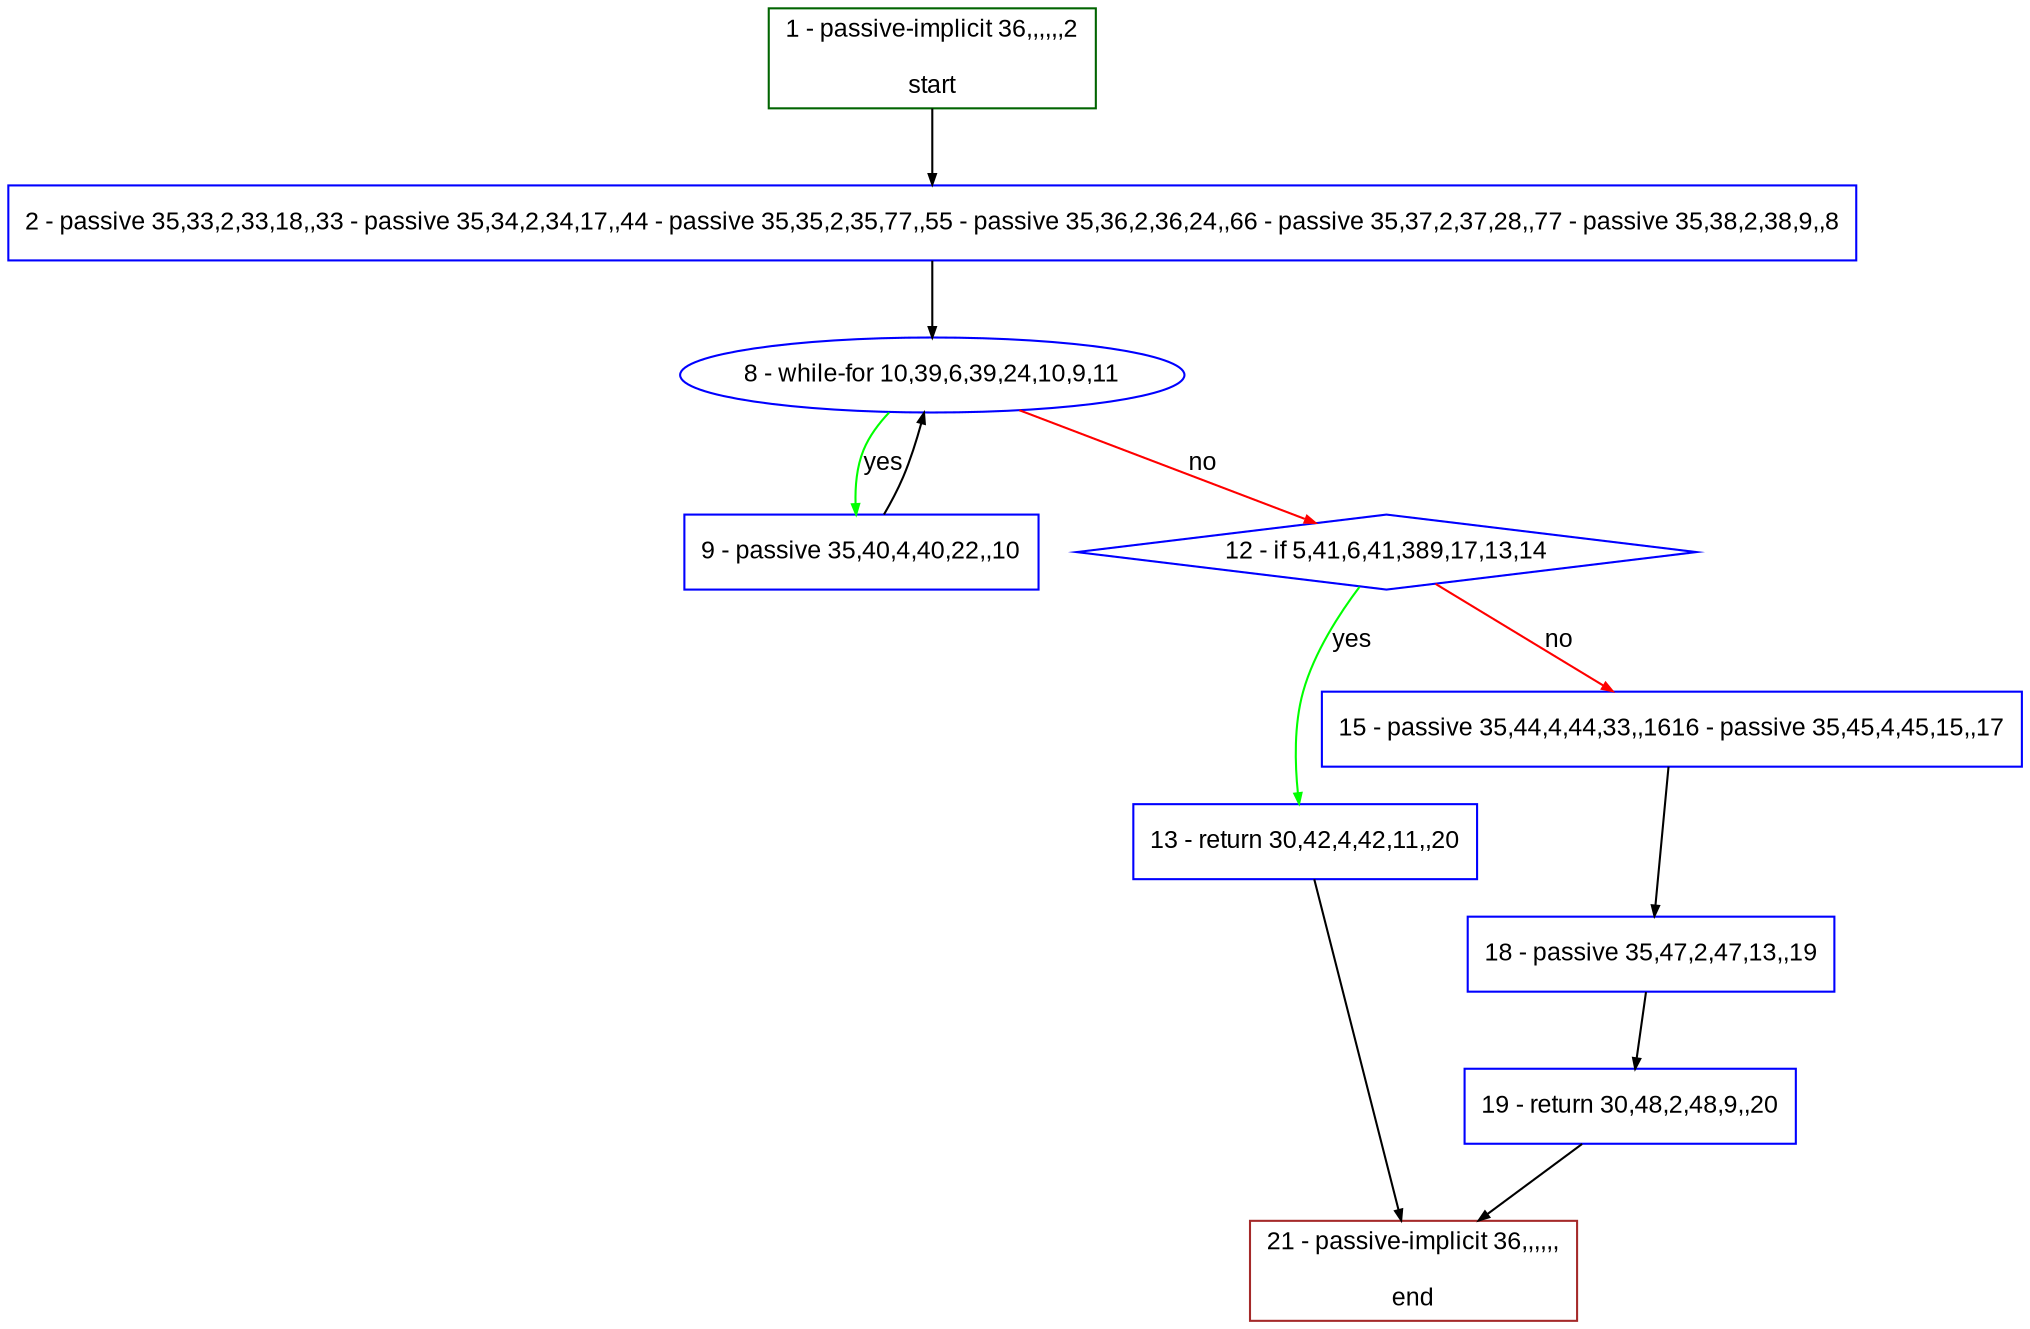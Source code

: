 digraph "" {
  graph [pack="true", label="", fontsize="12", packmode="clust", fontname="Arial", fillcolor="#FFFFCC", bgcolor="white", style="rounded,filled", compound="true"];
  node [node_initialized="no", label="", color="grey", fontsize="12", fillcolor="white", fontname="Arial", style="filled", shape="rectangle", compound="true", fixedsize="false"];
  edge [fontcolor="black", arrowhead="normal", arrowtail="none", arrowsize="0.5", ltail="", label="", color="black", fontsize="12", lhead="", fontname="Arial", dir="forward", compound="true"];
  __N1 [label="2 - passive 35,33,2,33,18,,33 - passive 35,34,2,34,17,,44 - passive 35,35,2,35,77,,55 - passive 35,36,2,36,24,,66 - passive 35,37,2,37,28,,77 - passive 35,38,2,38,9,,8", color="#0000ff", fillcolor="#ffffff", style="filled", shape="box"];
  __N2 [label="1 - passive-implicit 36,,,,,,2\n\nstart", color="#006400", fillcolor="#ffffff", style="filled", shape="box"];
  __N3 [label="8 - while-for 10,39,6,39,24,10,9,11", color="#0000ff", fillcolor="#ffffff", style="filled", shape="oval"];
  __N4 [label="9 - passive 35,40,4,40,22,,10", color="#0000ff", fillcolor="#ffffff", style="filled", shape="box"];
  __N5 [label="12 - if 5,41,6,41,389,17,13,14", color="#0000ff", fillcolor="#ffffff", style="filled", shape="diamond"];
  __N6 [label="13 - return 30,42,4,42,11,,20", color="#0000ff", fillcolor="#ffffff", style="filled", shape="box"];
  __N7 [label="15 - passive 35,44,4,44,33,,1616 - passive 35,45,4,45,15,,17", color="#0000ff", fillcolor="#ffffff", style="filled", shape="box"];
  __N8 [label="21 - passive-implicit 36,,,,,,\n\nend", color="#a52a2a", fillcolor="#ffffff", style="filled", shape="box"];
  __N9 [label="18 - passive 35,47,2,47,13,,19", color="#0000ff", fillcolor="#ffffff", style="filled", shape="box"];
  __N10 [label="19 - return 30,48,2,48,9,,20", color="#0000ff", fillcolor="#ffffff", style="filled", shape="box"];
  __N2 -> __N1 [arrowhead="normal", arrowtail="none", color="#000000", label="", dir="forward"];
  __N1 -> __N3 [arrowhead="normal", arrowtail="none", color="#000000", label="", dir="forward"];
  __N3 -> __N4 [arrowhead="normal", arrowtail="none", color="#00ff00", label="yes", dir="forward"];
  __N4 -> __N3 [arrowhead="normal", arrowtail="none", color="#000000", label="", dir="forward"];
  __N3 -> __N5 [arrowhead="normal", arrowtail="none", color="#ff0000", label="no", dir="forward"];
  __N5 -> __N6 [arrowhead="normal", arrowtail="none", color="#00ff00", label="yes", dir="forward"];
  __N5 -> __N7 [arrowhead="normal", arrowtail="none", color="#ff0000", label="no", dir="forward"];
  __N6 -> __N8 [arrowhead="normal", arrowtail="none", color="#000000", label="", dir="forward"];
  __N7 -> __N9 [arrowhead="normal", arrowtail="none", color="#000000", label="", dir="forward"];
  __N9 -> __N10 [arrowhead="normal", arrowtail="none", color="#000000", label="", dir="forward"];
  __N10 -> __N8 [arrowhead="normal", arrowtail="none", color="#000000", label="", dir="forward"];
}

